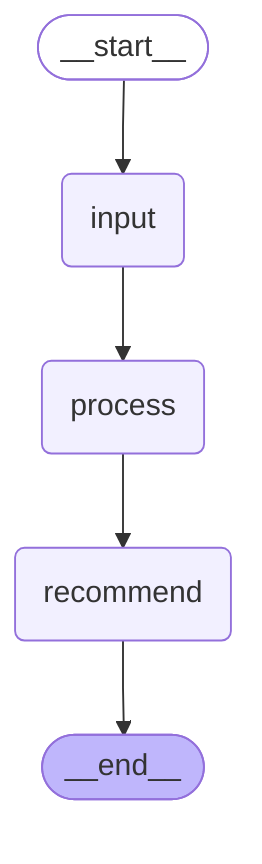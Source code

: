 ---
config:
  flowchart:
    curve: linear
---
graph TD;
	__start__([<p>__start__</p>]):::first
	input(input)
	process(process)
	recommend(recommend)
	__end__([<p>__end__</p>]):::last
	__start__ --> input;
	input --> process;
	process --> recommend;
	recommend --> __end__;
	classDef default fill:#f2f0ff,line-height:1.2
	classDef first fill-opacity:0
	classDef last fill:#bfb6fc